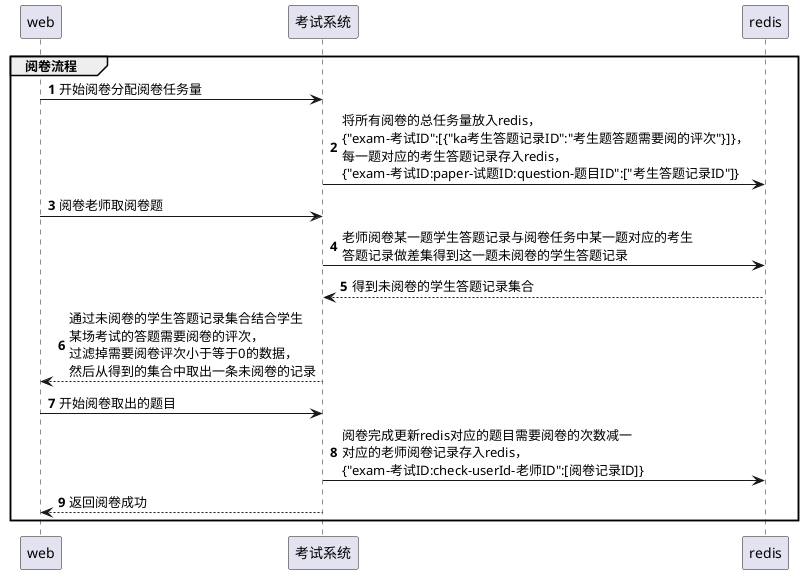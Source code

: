 @startuml
'https://plantuml.com/sequence-diagram

autonumber
participant web as A
participant 考试系统 as B
participant redis as C

group 阅卷流程
A -> B: 开始阅卷分配阅卷任务量
B -> C: 将所有阅卷的总任务量放入redis，\n{"exam-考试ID":[{"ka考生答题记录ID":"考生题答题需要阅的评次"}]}，\n每一题对应的考生答题记录存入redis，\n{"exam-考试ID:paper-试题ID:question-题目ID":["考生答题记录ID"]}
A -> B: 阅卷老师取阅卷题
B -> C: 老师阅卷某一题学生答题记录与阅卷任务中某一题对应的考生\n答题记录做差集得到这一题未阅卷的学生答题记录
B <-- C: 得到未阅卷的学生答题记录集合
A <-- B: 通过未阅卷的学生答题记录集合结合学生\n某场考试的答题需要阅卷的评次，\n过滤掉需要阅卷评次小于等于0的数据，\n然后从得到的集合中取出一条未阅卷的记录
A -> B: 开始阅卷取出的题目
B -> C: 阅卷完成更新redis对应的题目需要阅卷的次数减一\n对应的老师阅卷记录存入redis，\n{"exam-考试ID:check-userId-老师ID":[阅卷记录ID]}
A <-- B: 返回阅卷成功
end
@enduml
